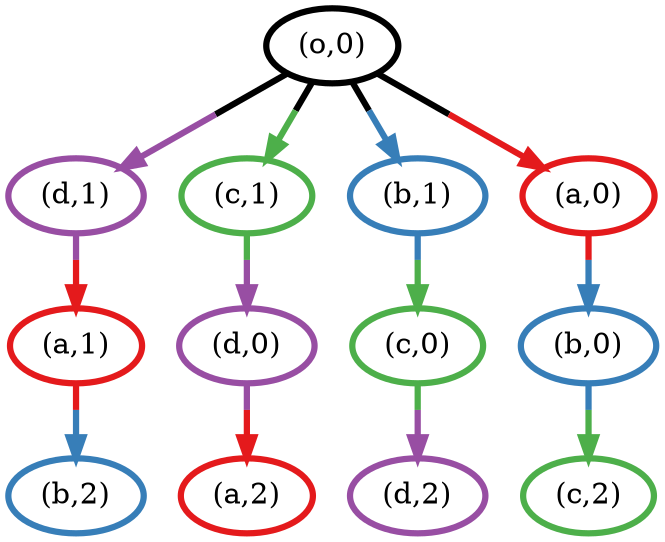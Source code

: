digraph G {
	12 [penwidth=3,colorscheme=set19,color=-1034274336,label="(o,0)"]
	11 [penwidth=3,colorscheme=set19,color=4,label="(d,1)"]
	10 [penwidth=3,colorscheme=set19,color=1,label="(a,2)"]
	9 [penwidth=3,colorscheme=set19,color=4,label="(d,0)"]
	8 [penwidth=3,colorscheme=set19,color=3,label="(c,1)"]
	7 [penwidth=3,colorscheme=set19,color=4,label="(d,2)"]
	6 [penwidth=3,colorscheme=set19,color=3,label="(c,0)"]
	5 [penwidth=3,colorscheme=set19,color=2,label="(b,1)"]
	4 [penwidth=3,colorscheme=set19,color=3,label="(c,2)"]
	3 [penwidth=3,colorscheme=set19,color=2,label="(b,2)"]
	2 [penwidth=3,colorscheme=set19,color=1,label="(a,1)"]
	1 [penwidth=3,colorscheme=set19,color=2,label="(b,0)"]
	0 [penwidth=3,colorscheme=set19,color=1,label="(a,0)"]
	12 -> 11 [penwidth=3,colorscheme=set19,color="-1034274336;0.5:4"]
	12 -> 8 [penwidth=3,colorscheme=set19,color="-1034274336;0.5:3"]
	12 -> 5 [penwidth=3,colorscheme=set19,color="-1034274336;0.5:2"]
	12 -> 0 [penwidth=3,colorscheme=set19,color="-1034274336;0.5:1"]
	11 -> 2 [penwidth=3,colorscheme=set19,color="4;0.5:1"]
	9 -> 10 [penwidth=3,colorscheme=set19,color="4;0.5:1"]
	8 -> 9 [penwidth=3,colorscheme=set19,color="3;0.5:4"]
	6 -> 7 [penwidth=3,colorscheme=set19,color="3;0.5:4"]
	5 -> 6 [penwidth=3,colorscheme=set19,color="2;0.5:3"]
	2 -> 3 [penwidth=3,colorscheme=set19,color="1;0.5:2"]
	1 -> 4 [penwidth=3,colorscheme=set19,color="2;0.5:3"]
	0 -> 1 [penwidth=3,colorscheme=set19,color="1;0.5:2"]
}